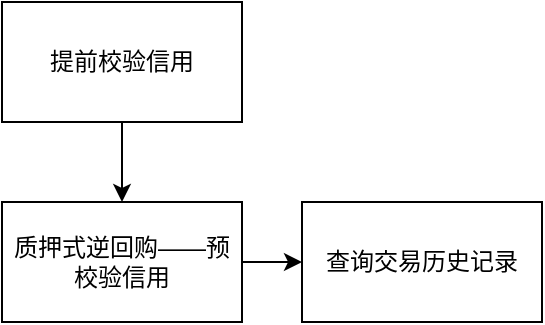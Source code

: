 <mxfile version="26.2.9">
  <diagram name="第 1 页" id="GcnA6wjFXBG9Ph_BxtGx">
    <mxGraphModel dx="1420" dy="752" grid="1" gridSize="10" guides="1" tooltips="1" connect="1" arrows="1" fold="1" page="1" pageScale="1" pageWidth="827" pageHeight="1169" math="0" shadow="0">
      <root>
        <mxCell id="0" />
        <mxCell id="1" parent="0" />
        <mxCell id="0dT4HY--E5Q1HbB4VXsv-3" value="" style="edgeStyle=orthogonalEdgeStyle;rounded=0;orthogonalLoop=1;jettySize=auto;html=1;" edge="1" parent="1" source="0dT4HY--E5Q1HbB4VXsv-1" target="0dT4HY--E5Q1HbB4VXsv-2">
          <mxGeometry relative="1" as="geometry" />
        </mxCell>
        <mxCell id="0dT4HY--E5Q1HbB4VXsv-1" value="提前校验信用" style="rounded=0;whiteSpace=wrap;html=1;" vertex="1" parent="1">
          <mxGeometry width="120" height="60" as="geometry" />
        </mxCell>
        <mxCell id="0dT4HY--E5Q1HbB4VXsv-5" value="" style="edgeStyle=orthogonalEdgeStyle;rounded=0;orthogonalLoop=1;jettySize=auto;html=1;" edge="1" parent="1" source="0dT4HY--E5Q1HbB4VXsv-2" target="0dT4HY--E5Q1HbB4VXsv-4">
          <mxGeometry relative="1" as="geometry" />
        </mxCell>
        <mxCell id="0dT4HY--E5Q1HbB4VXsv-2" value="质押式逆回购——预校验信用" style="whiteSpace=wrap;html=1;rounded=0;" vertex="1" parent="1">
          <mxGeometry y="100" width="120" height="60" as="geometry" />
        </mxCell>
        <mxCell id="0dT4HY--E5Q1HbB4VXsv-4" value="查询交易历史记录" style="whiteSpace=wrap;html=1;rounded=0;" vertex="1" parent="1">
          <mxGeometry x="150" y="100" width="120" height="60" as="geometry" />
        </mxCell>
      </root>
    </mxGraphModel>
  </diagram>
</mxfile>
